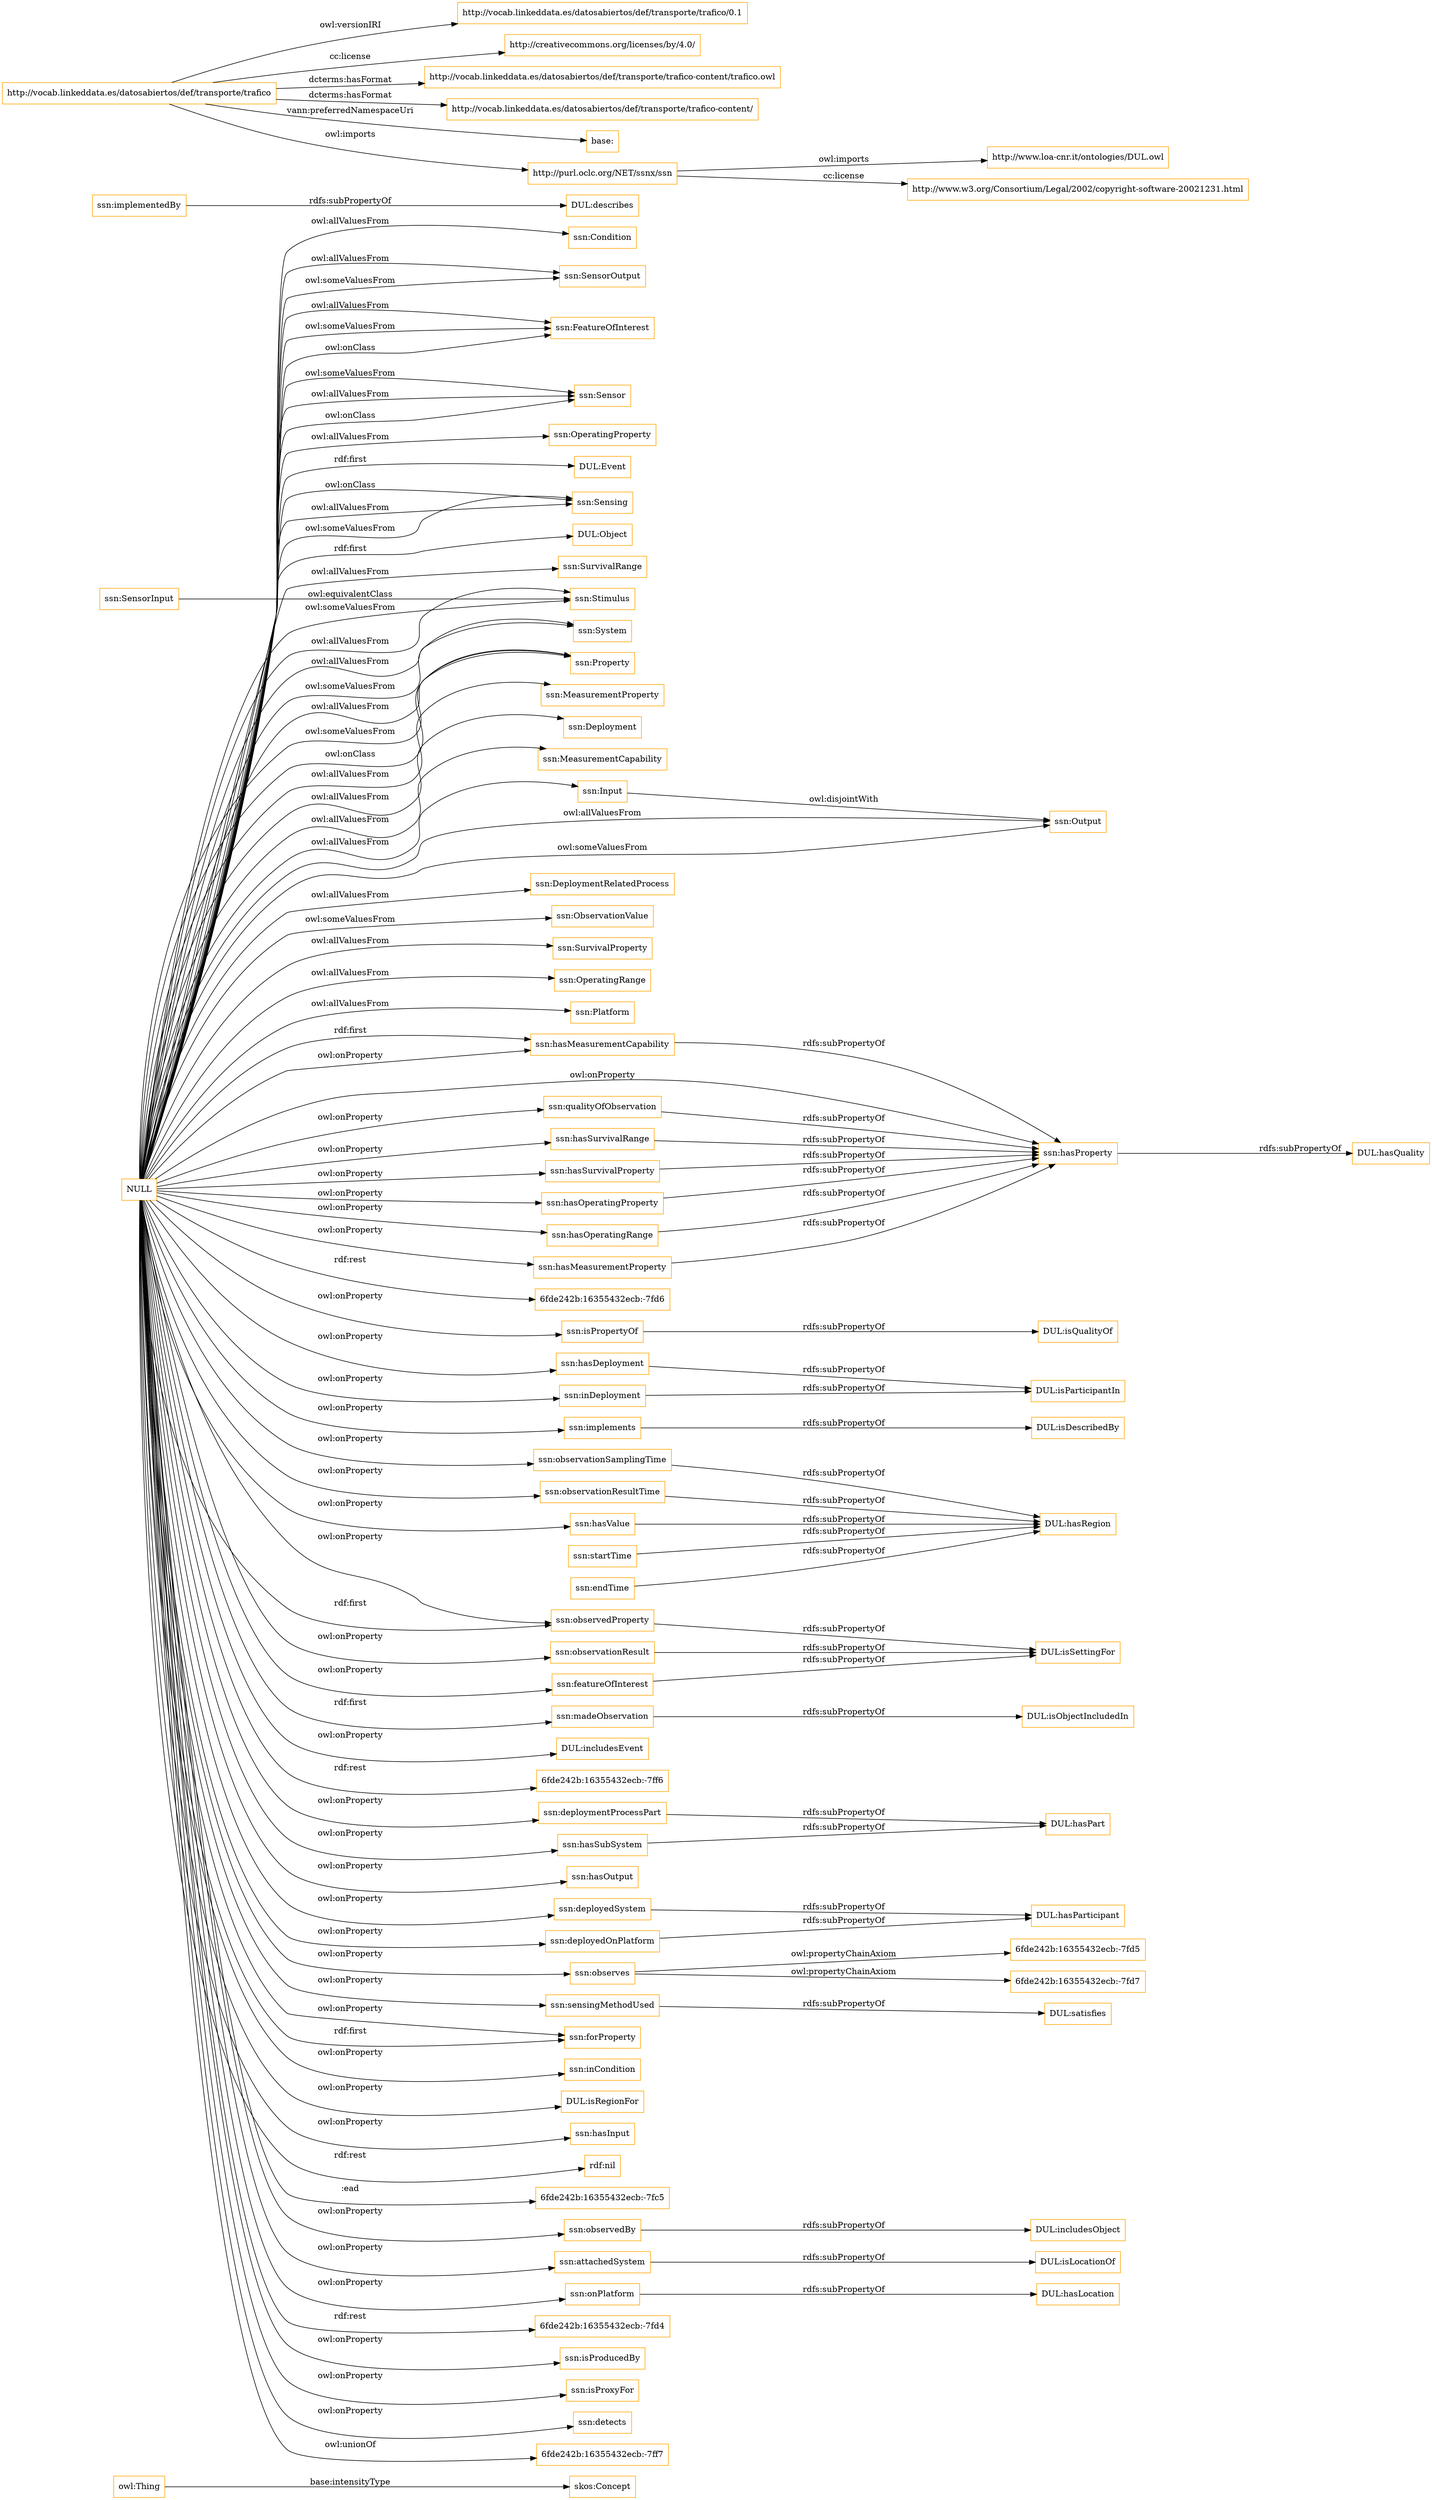digraph ar2dtool_diagram { 
rankdir=LR;
size="1501"
node [shape = rectangle, color="orange"]; "skos:Concept" "ssn:Condition" "ssn:SensorOutput" "ssn:FeatureOfInterest" "ssn:Sensor" "ssn:OperatingProperty" "DUL:Event" "ssn:Sensing" "DUL:Object" "ssn:SurvivalRange" "ssn:Stimulus" "ssn:System" "ssn:Property" "ssn:MeasurementProperty" "ssn:Deployment" "ssn:MeasurementCapability" "ssn:Input" "ssn:DeploymentRelatedProcess" "ssn:SensorInput" "ssn:ObservationValue" "ssn:SurvivalProperty" "ssn:OperatingRange" "ssn:Output" "ssn:Platform" ; /*classes style*/
	"ssn:hasMeasurementCapability" -> "ssn:hasProperty" [ label = "rdfs:subPropertyOf" ];
	"NULL" -> "ssn:MeasurementCapability" [ label = "owl:allValuesFrom" ];
	"NULL" -> "6fde242b:16355432ecb:-7fd6" [ label = "rdf:rest" ];
	"NULL" -> "ssn:qualityOfObservation" [ label = "owl:onProperty" ];
	"NULL" -> "ssn:System" [ label = "owl:allValuesFrom" ];
	"NULL" -> "ssn:isPropertyOf" [ label = "owl:onProperty" ];
	"NULL" -> "ssn:hasMeasurementCapability" [ label = "rdf:first" ];
	"NULL" -> "ssn:FeatureOfInterest" [ label = "owl:allValuesFrom" ];
	"NULL" -> "ssn:hasDeployment" [ label = "owl:onProperty" ];
	"NULL" -> "ssn:Sensor" [ label = "owl:someValuesFrom" ];
	"NULL" -> "ssn:hasSurvivalRange" [ label = "owl:onProperty" ];
	"NULL" -> "ssn:implements" [ label = "owl:onProperty" ];
	"NULL" -> "ssn:observationSamplingTime" [ label = "owl:onProperty" ];
	"NULL" -> "ssn:System" [ label = "owl:someValuesFrom" ];
	"NULL" -> "ssn:Input" [ label = "owl:allValuesFrom" ];
	"NULL" -> "ssn:observedProperty" [ label = "owl:onProperty" ];
	"NULL" -> "ssn:madeObservation" [ label = "rdf:first" ];
	"NULL" -> "DUL:includesEvent" [ label = "owl:onProperty" ];
	"NULL" -> "6fde242b:16355432ecb:-7ff6" [ label = "rdf:rest" ];
	"NULL" -> "ssn:Output" [ label = "owl:allValuesFrom" ];
	"NULL" -> "ssn:deploymentProcessPart" [ label = "owl:onProperty" ];
	"NULL" -> "ssn:hasOutput" [ label = "owl:onProperty" ];
	"NULL" -> "DUL:Event" [ label = "rdf:first" ];
	"NULL" -> "ssn:deployedSystem" [ label = "owl:onProperty" ];
	"NULL" -> "ssn:observes" [ label = "owl:onProperty" ];
	"NULL" -> "ssn:ObservationValue" [ label = "owl:someValuesFrom" ];
	"NULL" -> "DUL:Object" [ label = "rdf:first" ];
	"NULL" -> "ssn:hasMeasurementCapability" [ label = "owl:onProperty" ];
	"NULL" -> "ssn:sensingMethodUsed" [ label = "owl:onProperty" ];
	"NULL" -> "ssn:inDeployment" [ label = "owl:onProperty" ];
	"NULL" -> "ssn:DeploymentRelatedProcess" [ label = "owl:allValuesFrom" ];
	"NULL" -> "ssn:Deployment" [ label = "owl:allValuesFrom" ];
	"NULL" -> "ssn:forProperty" [ label = "owl:onProperty" ];
	"NULL" -> "ssn:inCondition" [ label = "owl:onProperty" ];
	"NULL" -> "DUL:isRegionFor" [ label = "owl:onProperty" ];
	"NULL" -> "ssn:hasProperty" [ label = "owl:onProperty" ];
	"NULL" -> "ssn:Stimulus" [ label = "owl:someValuesFrom" ];
	"NULL" -> "ssn:Sensor" [ label = "owl:allValuesFrom" ];
	"NULL" -> "ssn:Output" [ label = "owl:someValuesFrom" ];
	"NULL" -> "ssn:hasInput" [ label = "owl:onProperty" ];
	"NULL" -> "ssn:SensorOutput" [ label = "owl:allValuesFrom" ];
	"NULL" -> "rdf:nil" [ label = "rdf:rest" ];
	"NULL" -> "ssn:Sensor" [ label = "owl:onClass" ];
	"NULL" -> "ssn:observationResult" [ label = "owl:onProperty" ];
	"NULL" -> "ssn:hasSurvivalProperty" [ label = "owl:onProperty" ];
	"NULL" -> "ssn:hasOperatingProperty" [ label = "owl:onProperty" ];
	"NULL" -> "ssn:Property" [ label = "owl:allValuesFrom" ];
	"NULL" -> "6fde242b:16355432ecb:-7fc5" [ label = ":ead" ];
	"NULL" -> "ssn:hasOperatingRange" [ label = "owl:onProperty" ];
	"NULL" -> "ssn:observedBy" [ label = "owl:onProperty" ];
	"NULL" -> "ssn:attachedSystem" [ label = "owl:onProperty" ];
	"NULL" -> "ssn:FeatureOfInterest" [ label = "owl:someValuesFrom" ];
	"NULL" -> "ssn:FeatureOfInterest" [ label = "owl:onClass" ];
	"NULL" -> "ssn:OperatingRange" [ label = "owl:allValuesFrom" ];
	"NULL" -> "ssn:onPlatform" [ label = "owl:onProperty" ];
	"NULL" -> "ssn:Stimulus" [ label = "owl:allValuesFrom" ];
	"NULL" -> "6fde242b:16355432ecb:-7fd4" [ label = "rdf:rest" ];
	"NULL" -> "ssn:Sensing" [ label = "owl:onClass" ];
	"NULL" -> "ssn:hasSubSystem" [ label = "owl:onProperty" ];
	"NULL" -> "ssn:isProducedBy" [ label = "owl:onProperty" ];
	"NULL" -> "ssn:hasMeasurementProperty" [ label = "owl:onProperty" ];
	"NULL" -> "ssn:isProxyFor" [ label = "owl:onProperty" ];
	"NULL" -> "ssn:Platform" [ label = "owl:allValuesFrom" ];
	"NULL" -> "ssn:SurvivalProperty" [ label = "owl:allValuesFrom" ];
	"NULL" -> "ssn:Property" [ label = "owl:someValuesFrom" ];
	"NULL" -> "ssn:Property" [ label = "owl:onClass" ];
	"NULL" -> "ssn:deployedOnPlatform" [ label = "owl:onProperty" ];
	"NULL" -> "ssn:Sensing" [ label = "owl:allValuesFrom" ];
	"NULL" -> "ssn:detects" [ label = "owl:onProperty" ];
	"NULL" -> "ssn:Sensing" [ label = "owl:someValuesFrom" ];
	"NULL" -> "ssn:SurvivalRange" [ label = "owl:allValuesFrom" ];
	"NULL" -> "6fde242b:16355432ecb:-7ff7" [ label = "owl:unionOf" ];
	"NULL" -> "ssn:MeasurementProperty" [ label = "owl:allValuesFrom" ];
	"NULL" -> "ssn:observationResultTime" [ label = "owl:onProperty" ];
	"NULL" -> "ssn:hasValue" [ label = "owl:onProperty" ];
	"NULL" -> "ssn:forProperty" [ label = "rdf:first" ];
	"NULL" -> "ssn:featureOfInterest" [ label = "owl:onProperty" ];
	"NULL" -> "ssn:SensorOutput" [ label = "owl:someValuesFrom" ];
	"NULL" -> "ssn:OperatingProperty" [ label = "owl:allValuesFrom" ];
	"NULL" -> "ssn:Condition" [ label = "owl:allValuesFrom" ];
	"NULL" -> "ssn:observedProperty" [ label = "rdf:first" ];
	"ssn:startTime" -> "DUL:hasRegion" [ label = "rdfs:subPropertyOf" ];
	"ssn:hasSurvivalProperty" -> "ssn:hasProperty" [ label = "rdfs:subPropertyOf" ];
	"ssn:hasOperatingProperty" -> "ssn:hasProperty" [ label = "rdfs:subPropertyOf" ];
	"ssn:sensingMethodUsed" -> "DUL:satisfies" [ label = "rdfs:subPropertyOf" ];
	"ssn:implementedBy" -> "DUL:describes" [ label = "rdfs:subPropertyOf" ];
	"ssn:observationResultTime" -> "DUL:hasRegion" [ label = "rdfs:subPropertyOf" ];
	"ssn:hasProperty" -> "DUL:hasQuality" [ label = "rdfs:subPropertyOf" ];
	"ssn:hasDeployment" -> "DUL:isParticipantIn" [ label = "rdfs:subPropertyOf" ];
	"ssn:observationSamplingTime" -> "DUL:hasRegion" [ label = "rdfs:subPropertyOf" ];
	"ssn:onPlatform" -> "DUL:hasLocation" [ label = "rdfs:subPropertyOf" ];
	"ssn:hasSurvivalRange" -> "ssn:hasProperty" [ label = "rdfs:subPropertyOf" ];
	"http://vocab.linkeddata.es/datosabiertos/def/transporte/trafico" -> "http://vocab.linkeddata.es/datosabiertos/def/transporte/trafico/0.1" [ label = "owl:versionIRI" ];
	"http://vocab.linkeddata.es/datosabiertos/def/transporte/trafico" -> "http://creativecommons.org/licenses/by/4.0/" [ label = "cc:license" ];
	"http://vocab.linkeddata.es/datosabiertos/def/transporte/trafico" -> "http://vocab.linkeddata.es/datosabiertos/def/transporte/trafico-content/trafico.owl" [ label = "dcterms:hasFormat" ];
	"http://vocab.linkeddata.es/datosabiertos/def/transporte/trafico" -> "http://vocab.linkeddata.es/datosabiertos/def/transporte/trafico-content/" [ label = "dcterms:hasFormat" ];
	"http://vocab.linkeddata.es/datosabiertos/def/transporte/trafico" -> "base:" [ label = "vann:preferredNamespaceUri" ];
	"http://vocab.linkeddata.es/datosabiertos/def/transporte/trafico" -> "http://purl.oclc.org/NET/ssnx/ssn" [ label = "owl:imports" ];
	"ssn:Input" -> "ssn:Output" [ label = "owl:disjointWith" ];
	"ssn:deployedSystem" -> "DUL:hasParticipant" [ label = "rdfs:subPropertyOf" ];
	"ssn:attachedSystem" -> "DUL:isLocationOf" [ label = "rdfs:subPropertyOf" ];
	"ssn:observedBy" -> "DUL:includesObject" [ label = "rdfs:subPropertyOf" ];
	"ssn:implements" -> "DUL:isDescribedBy" [ label = "rdfs:subPropertyOf" ];
	"ssn:deployedOnPlatform" -> "DUL:hasParticipant" [ label = "rdfs:subPropertyOf" ];
	"ssn:observationResult" -> "DUL:isSettingFor" [ label = "rdfs:subPropertyOf" ];
	"ssn:hasOperatingRange" -> "ssn:hasProperty" [ label = "rdfs:subPropertyOf" ];
	"ssn:observedProperty" -> "DUL:isSettingFor" [ label = "rdfs:subPropertyOf" ];
	"http://purl.oclc.org/NET/ssnx/ssn" -> "http://www.loa-cnr.it/ontologies/DUL.owl" [ label = "owl:imports" ];
	"http://purl.oclc.org/NET/ssnx/ssn" -> "http://www.w3.org/Consortium/Legal/2002/copyright-software-20021231.html" [ label = "cc:license" ];
	"ssn:endTime" -> "DUL:hasRegion" [ label = "rdfs:subPropertyOf" ];
	"ssn:hasValue" -> "DUL:hasRegion" [ label = "rdfs:subPropertyOf" ];
	"ssn:hasMeasurementProperty" -> "ssn:hasProperty" [ label = "rdfs:subPropertyOf" ];
	"ssn:isPropertyOf" -> "DUL:isQualityOf" [ label = "rdfs:subPropertyOf" ];
	"ssn:inDeployment" -> "DUL:isParticipantIn" [ label = "rdfs:subPropertyOf" ];
	"ssn:observes" -> "6fde242b:16355432ecb:-7fd5" [ label = "owl:propertyChainAxiom" ];
	"ssn:observes" -> "6fde242b:16355432ecb:-7fd7" [ label = "owl:propertyChainAxiom" ];
	"ssn:hasSubSystem" -> "DUL:hasPart" [ label = "rdfs:subPropertyOf" ];
	"ssn:madeObservation" -> "DUL:isObjectIncludedIn" [ label = "rdfs:subPropertyOf" ];
	"ssn:deploymentProcessPart" -> "DUL:hasPart" [ label = "rdfs:subPropertyOf" ];
	"ssn:featureOfInterest" -> "DUL:isSettingFor" [ label = "rdfs:subPropertyOf" ];
	"ssn:qualityOfObservation" -> "ssn:hasProperty" [ label = "rdfs:subPropertyOf" ];
	"ssn:SensorInput" -> "ssn:Stimulus" [ label = "owl:equivalentClass" ];
	"owl:Thing" -> "skos:Concept" [ label = "base:intensityType" ];

}
